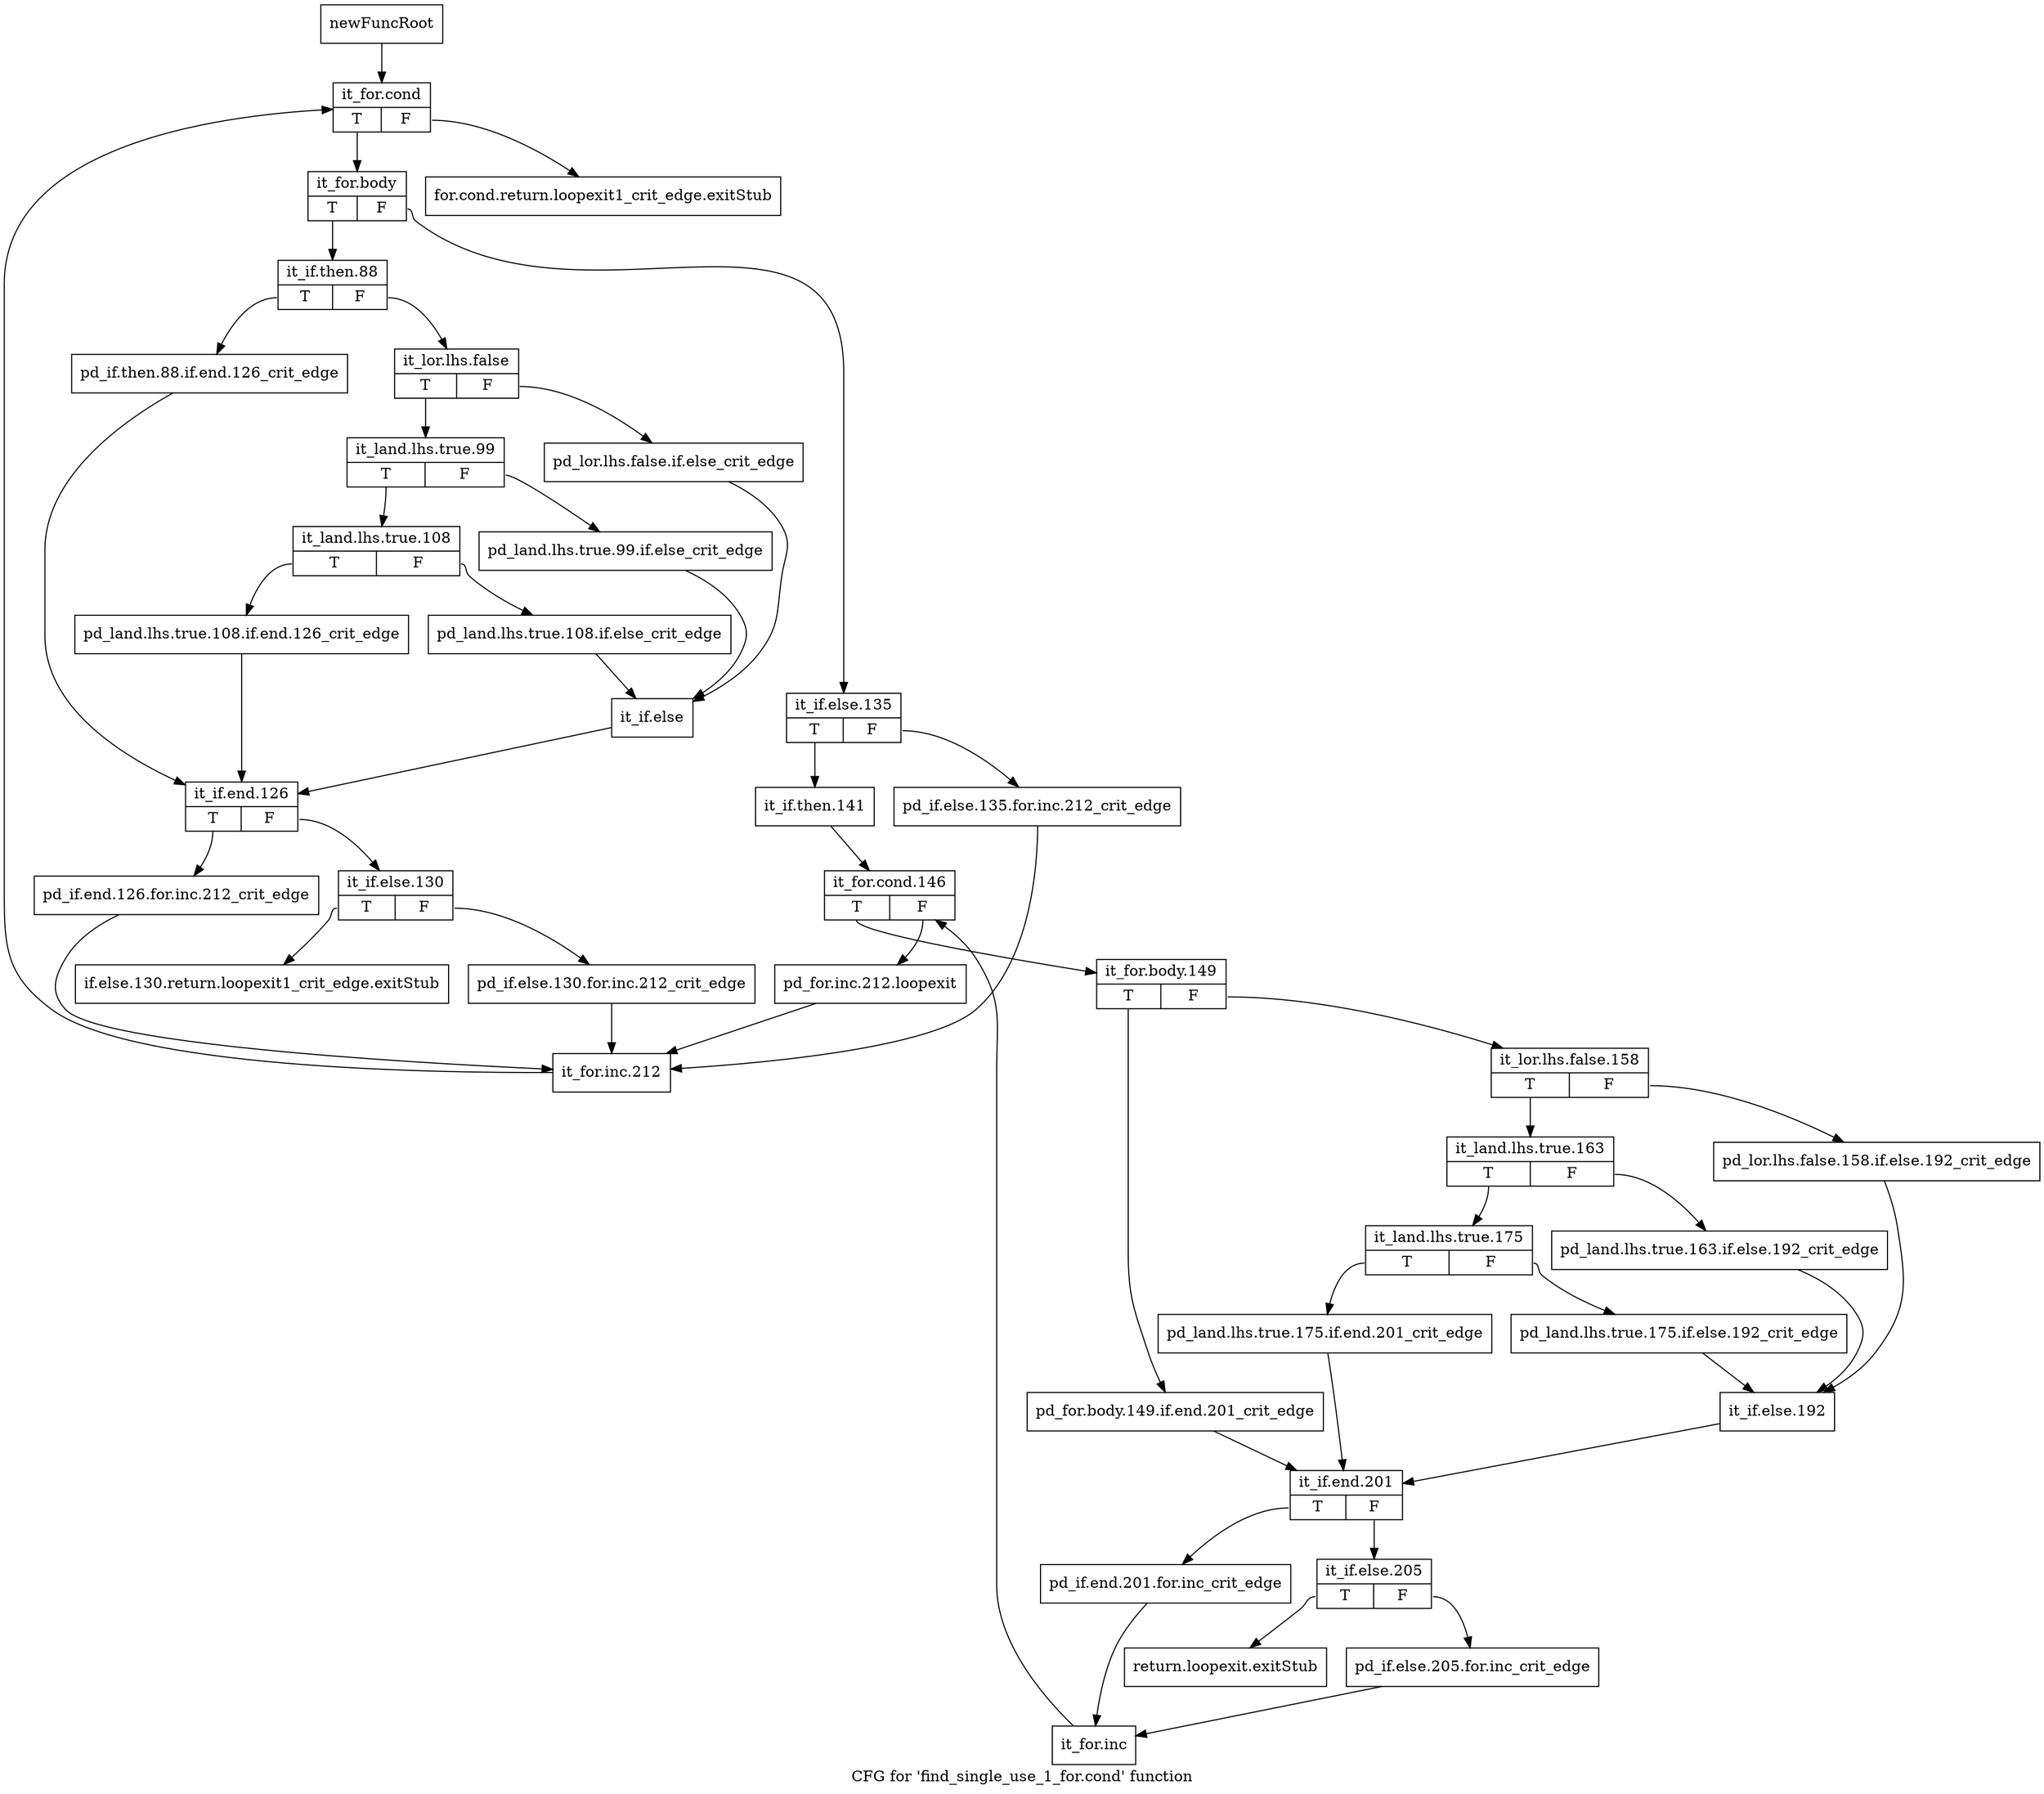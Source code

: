 digraph "CFG for 'find_single_use_1_for.cond' function" {
	label="CFG for 'find_single_use_1_for.cond' function";

	Node0xb8d4eb0 [shape=record,label="{newFuncRoot}"];
	Node0xb8d4eb0 -> Node0xb8d4ff0;
	Node0xb8d4f00 [shape=record,label="{for.cond.return.loopexit1_crit_edge.exitStub}"];
	Node0xb8d4f50 [shape=record,label="{return.loopexit.exitStub}"];
	Node0xb8d4fa0 [shape=record,label="{if.else.130.return.loopexit1_crit_edge.exitStub}"];
	Node0xb8d4ff0 [shape=record,label="{it_for.cond|{<s0>T|<s1>F}}"];
	Node0xb8d4ff0:s0 -> Node0xb8d5040;
	Node0xb8d4ff0:s1 -> Node0xb8d4f00;
	Node0xb8d5040 [shape=record,label="{it_for.body|{<s0>T|<s1>F}}"];
	Node0xb8d5040:s0 -> Node0xb8d56d0;
	Node0xb8d5040:s1 -> Node0xb8d5090;
	Node0xb8d5090 [shape=record,label="{it_if.else.135|{<s0>T|<s1>F}}"];
	Node0xb8d5090:s0 -> Node0xb8d5130;
	Node0xb8d5090:s1 -> Node0xb8d50e0;
	Node0xb8d50e0 [shape=record,label="{pd_if.else.135.for.inc.212_crit_edge}"];
	Node0xb8d50e0 -> Node0xb8d5b30;
	Node0xb8d5130 [shape=record,label="{it_if.then.141}"];
	Node0xb8d5130 -> Node0xb8d5180;
	Node0xb8d5180 [shape=record,label="{it_for.cond.146|{<s0>T|<s1>F}}"];
	Node0xb8d5180:s0 -> Node0xb8d5220;
	Node0xb8d5180:s1 -> Node0xb8d51d0;
	Node0xb8d51d0 [shape=record,label="{pd_for.inc.212.loopexit}"];
	Node0xb8d51d0 -> Node0xb8d5b30;
	Node0xb8d5220 [shape=record,label="{it_for.body.149|{<s0>T|<s1>F}}"];
	Node0xb8d5220:s0 -> Node0xb8d54f0;
	Node0xb8d5220:s1 -> Node0xb8d5270;
	Node0xb8d5270 [shape=record,label="{it_lor.lhs.false.158|{<s0>T|<s1>F}}"];
	Node0xb8d5270:s0 -> Node0xb8d5310;
	Node0xb8d5270:s1 -> Node0xb8d52c0;
	Node0xb8d52c0 [shape=record,label="{pd_lor.lhs.false.158.if.else.192_crit_edge}"];
	Node0xb8d52c0 -> Node0xb8d5450;
	Node0xb8d5310 [shape=record,label="{it_land.lhs.true.163|{<s0>T|<s1>F}}"];
	Node0xb8d5310:s0 -> Node0xb8d53b0;
	Node0xb8d5310:s1 -> Node0xb8d5360;
	Node0xb8d5360 [shape=record,label="{pd_land.lhs.true.163.if.else.192_crit_edge}"];
	Node0xb8d5360 -> Node0xb8d5450;
	Node0xb8d53b0 [shape=record,label="{it_land.lhs.true.175|{<s0>T|<s1>F}}"];
	Node0xb8d53b0:s0 -> Node0xb8d54a0;
	Node0xb8d53b0:s1 -> Node0xb8d5400;
	Node0xb8d5400 [shape=record,label="{pd_land.lhs.true.175.if.else.192_crit_edge}"];
	Node0xb8d5400 -> Node0xb8d5450;
	Node0xb8d5450 [shape=record,label="{it_if.else.192}"];
	Node0xb8d5450 -> Node0xb8d5540;
	Node0xb8d54a0 [shape=record,label="{pd_land.lhs.true.175.if.end.201_crit_edge}"];
	Node0xb8d54a0 -> Node0xb8d5540;
	Node0xb8d54f0 [shape=record,label="{pd_for.body.149.if.end.201_crit_edge}"];
	Node0xb8d54f0 -> Node0xb8d5540;
	Node0xb8d5540 [shape=record,label="{it_if.end.201|{<s0>T|<s1>F}}"];
	Node0xb8d5540:s0 -> Node0xb8d5630;
	Node0xb8d5540:s1 -> Node0xb8d5590;
	Node0xb8d5590 [shape=record,label="{it_if.else.205|{<s0>T|<s1>F}}"];
	Node0xb8d5590:s0 -> Node0xb8d4f50;
	Node0xb8d5590:s1 -> Node0xb8d55e0;
	Node0xb8d55e0 [shape=record,label="{pd_if.else.205.for.inc_crit_edge}"];
	Node0xb8d55e0 -> Node0xb8d5680;
	Node0xb8d5630 [shape=record,label="{pd_if.end.201.for.inc_crit_edge}"];
	Node0xb8d5630 -> Node0xb8d5680;
	Node0xb8d5680 [shape=record,label="{it_for.inc}"];
	Node0xb8d5680 -> Node0xb8d5180;
	Node0xb8d56d0 [shape=record,label="{it_if.then.88|{<s0>T|<s1>F}}"];
	Node0xb8d56d0:s0 -> Node0xb8d59a0;
	Node0xb8d56d0:s1 -> Node0xb8d5720;
	Node0xb8d5720 [shape=record,label="{it_lor.lhs.false|{<s0>T|<s1>F}}"];
	Node0xb8d5720:s0 -> Node0xb8d57c0;
	Node0xb8d5720:s1 -> Node0xb8d5770;
	Node0xb8d5770 [shape=record,label="{pd_lor.lhs.false.if.else_crit_edge}"];
	Node0xb8d5770 -> Node0xb8d5900;
	Node0xb8d57c0 [shape=record,label="{it_land.lhs.true.99|{<s0>T|<s1>F}}"];
	Node0xb8d57c0:s0 -> Node0xb8d5860;
	Node0xb8d57c0:s1 -> Node0xb8d5810;
	Node0xb8d5810 [shape=record,label="{pd_land.lhs.true.99.if.else_crit_edge}"];
	Node0xb8d5810 -> Node0xb8d5900;
	Node0xb8d5860 [shape=record,label="{it_land.lhs.true.108|{<s0>T|<s1>F}}"];
	Node0xb8d5860:s0 -> Node0xb8d5950;
	Node0xb8d5860:s1 -> Node0xb8d58b0;
	Node0xb8d58b0 [shape=record,label="{pd_land.lhs.true.108.if.else_crit_edge}"];
	Node0xb8d58b0 -> Node0xb8d5900;
	Node0xb8d5900 [shape=record,label="{it_if.else}"];
	Node0xb8d5900 -> Node0xb8d59f0;
	Node0xb8d5950 [shape=record,label="{pd_land.lhs.true.108.if.end.126_crit_edge}"];
	Node0xb8d5950 -> Node0xb8d59f0;
	Node0xb8d59a0 [shape=record,label="{pd_if.then.88.if.end.126_crit_edge}"];
	Node0xb8d59a0 -> Node0xb8d59f0;
	Node0xb8d59f0 [shape=record,label="{it_if.end.126|{<s0>T|<s1>F}}"];
	Node0xb8d59f0:s0 -> Node0xb8d5ae0;
	Node0xb8d59f0:s1 -> Node0xb8d5a40;
	Node0xb8d5a40 [shape=record,label="{it_if.else.130|{<s0>T|<s1>F}}"];
	Node0xb8d5a40:s0 -> Node0xb8d4fa0;
	Node0xb8d5a40:s1 -> Node0xb8d5a90;
	Node0xb8d5a90 [shape=record,label="{pd_if.else.130.for.inc.212_crit_edge}"];
	Node0xb8d5a90 -> Node0xb8d5b30;
	Node0xb8d5ae0 [shape=record,label="{pd_if.end.126.for.inc.212_crit_edge}"];
	Node0xb8d5ae0 -> Node0xb8d5b30;
	Node0xb8d5b30 [shape=record,label="{it_for.inc.212}"];
	Node0xb8d5b30 -> Node0xb8d4ff0;
}
